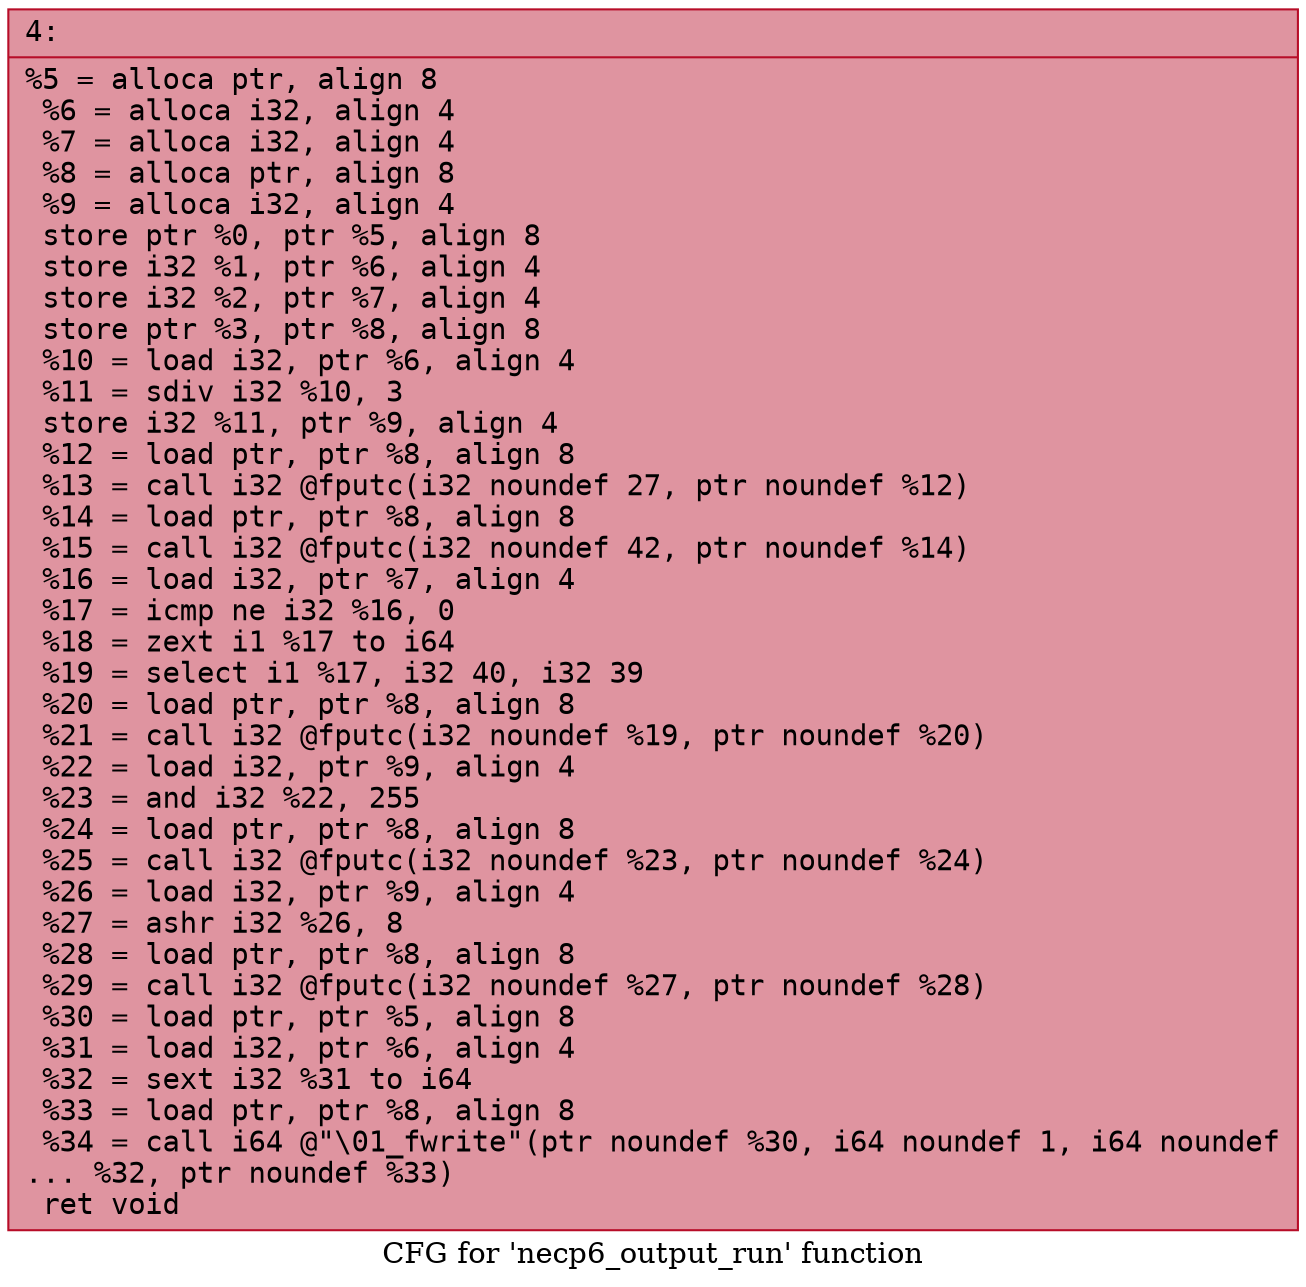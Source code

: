 digraph "CFG for 'necp6_output_run' function" {
	label="CFG for 'necp6_output_run' function";

	Node0x600000f6c0f0 [shape=record,color="#b70d28ff", style=filled, fillcolor="#b70d2870" fontname="Courier",label="{4:\l|  %5 = alloca ptr, align 8\l  %6 = alloca i32, align 4\l  %7 = alloca i32, align 4\l  %8 = alloca ptr, align 8\l  %9 = alloca i32, align 4\l  store ptr %0, ptr %5, align 8\l  store i32 %1, ptr %6, align 4\l  store i32 %2, ptr %7, align 4\l  store ptr %3, ptr %8, align 8\l  %10 = load i32, ptr %6, align 4\l  %11 = sdiv i32 %10, 3\l  store i32 %11, ptr %9, align 4\l  %12 = load ptr, ptr %8, align 8\l  %13 = call i32 @fputc(i32 noundef 27, ptr noundef %12)\l  %14 = load ptr, ptr %8, align 8\l  %15 = call i32 @fputc(i32 noundef 42, ptr noundef %14)\l  %16 = load i32, ptr %7, align 4\l  %17 = icmp ne i32 %16, 0\l  %18 = zext i1 %17 to i64\l  %19 = select i1 %17, i32 40, i32 39\l  %20 = load ptr, ptr %8, align 8\l  %21 = call i32 @fputc(i32 noundef %19, ptr noundef %20)\l  %22 = load i32, ptr %9, align 4\l  %23 = and i32 %22, 255\l  %24 = load ptr, ptr %8, align 8\l  %25 = call i32 @fputc(i32 noundef %23, ptr noundef %24)\l  %26 = load i32, ptr %9, align 4\l  %27 = ashr i32 %26, 8\l  %28 = load ptr, ptr %8, align 8\l  %29 = call i32 @fputc(i32 noundef %27, ptr noundef %28)\l  %30 = load ptr, ptr %5, align 8\l  %31 = load i32, ptr %6, align 4\l  %32 = sext i32 %31 to i64\l  %33 = load ptr, ptr %8, align 8\l  %34 = call i64 @\"\\01_fwrite\"(ptr noundef %30, i64 noundef 1, i64 noundef\l... %32, ptr noundef %33)\l  ret void\l}"];
}
